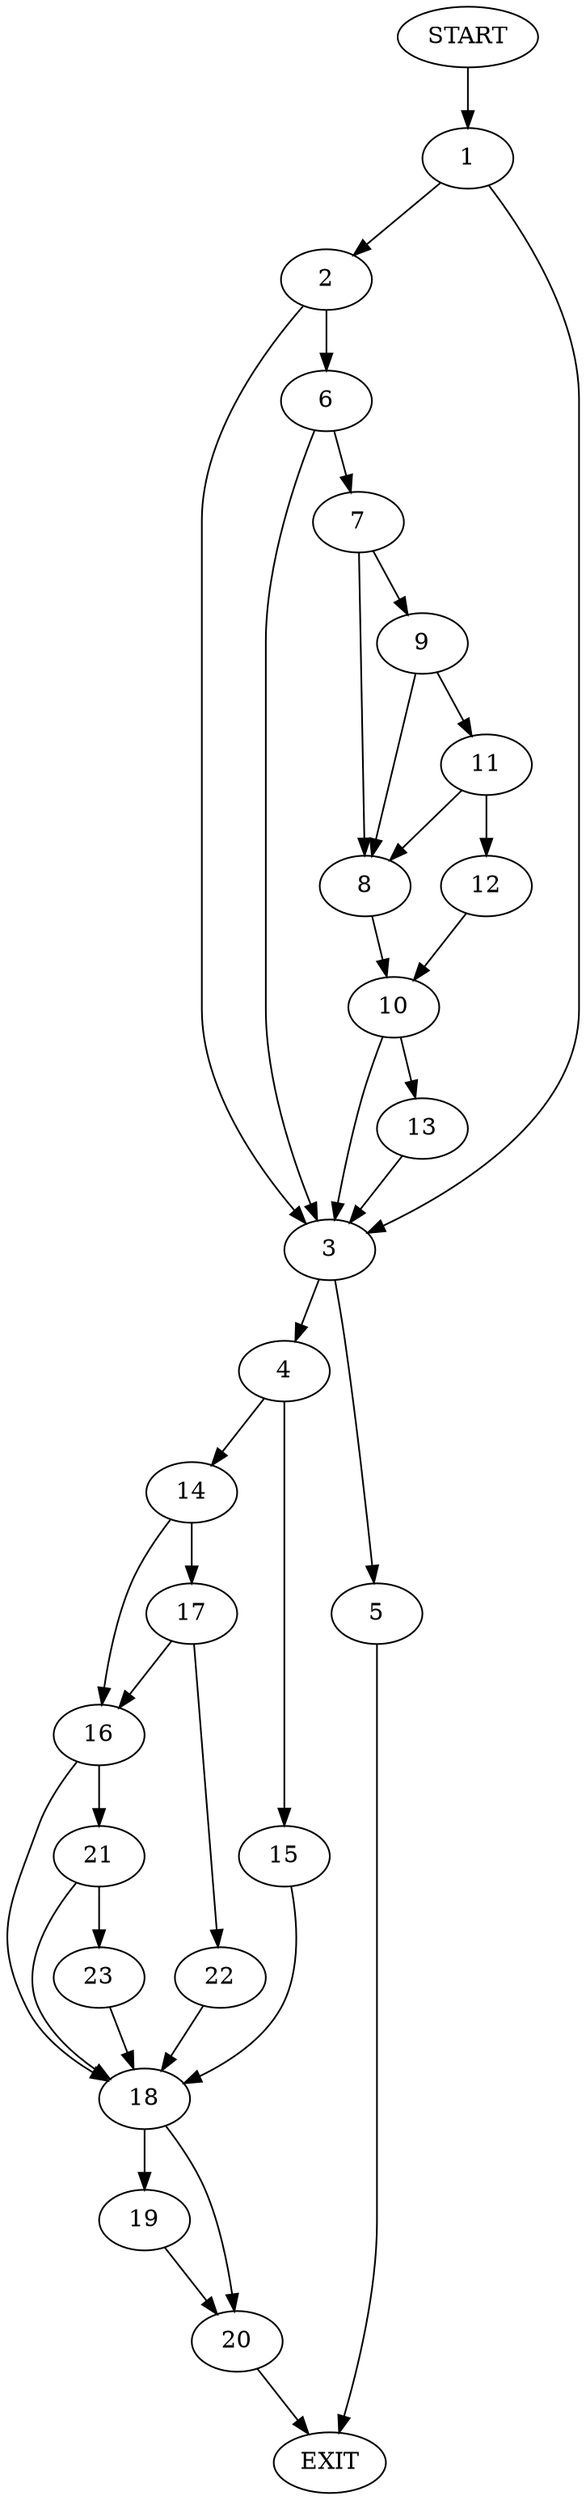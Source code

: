 digraph {
0 [label="START"]
24 [label="EXIT"]
0 -> 1
1 -> 2
1 -> 3
3 -> 4
3 -> 5
2 -> 6
2 -> 3
6 -> 3
6 -> 7
7 -> 8
7 -> 9
8 -> 10
9 -> 11
9 -> 8
11 -> 8
11 -> 12
12 -> 10
10 -> 3
10 -> 13
13 -> 3
4 -> 14
4 -> 15
5 -> 24
14 -> 16
14 -> 17
15 -> 18
18 -> 19
18 -> 20
16 -> 21
16 -> 18
17 -> 22
17 -> 16
22 -> 18
21 -> 18
21 -> 23
23 -> 18
19 -> 20
20 -> 24
}
